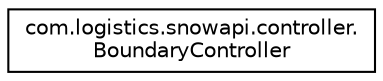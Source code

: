 digraph "Graphical Class Hierarchy"
{
 // LATEX_PDF_SIZE
  edge [fontname="Helvetica",fontsize="10",labelfontname="Helvetica",labelfontsize="10"];
  node [fontname="Helvetica",fontsize="10",shape=record];
  rankdir="LR";
  Node0 [label="com.logistics.snowapi.controller.\lBoundaryController",height=0.2,width=0.4,color="black", fillcolor="white", style="filled",URL="$classcom_1_1logistics_1_1snowapi_1_1controller_1_1BoundaryController.html",tooltip=" "];
}
